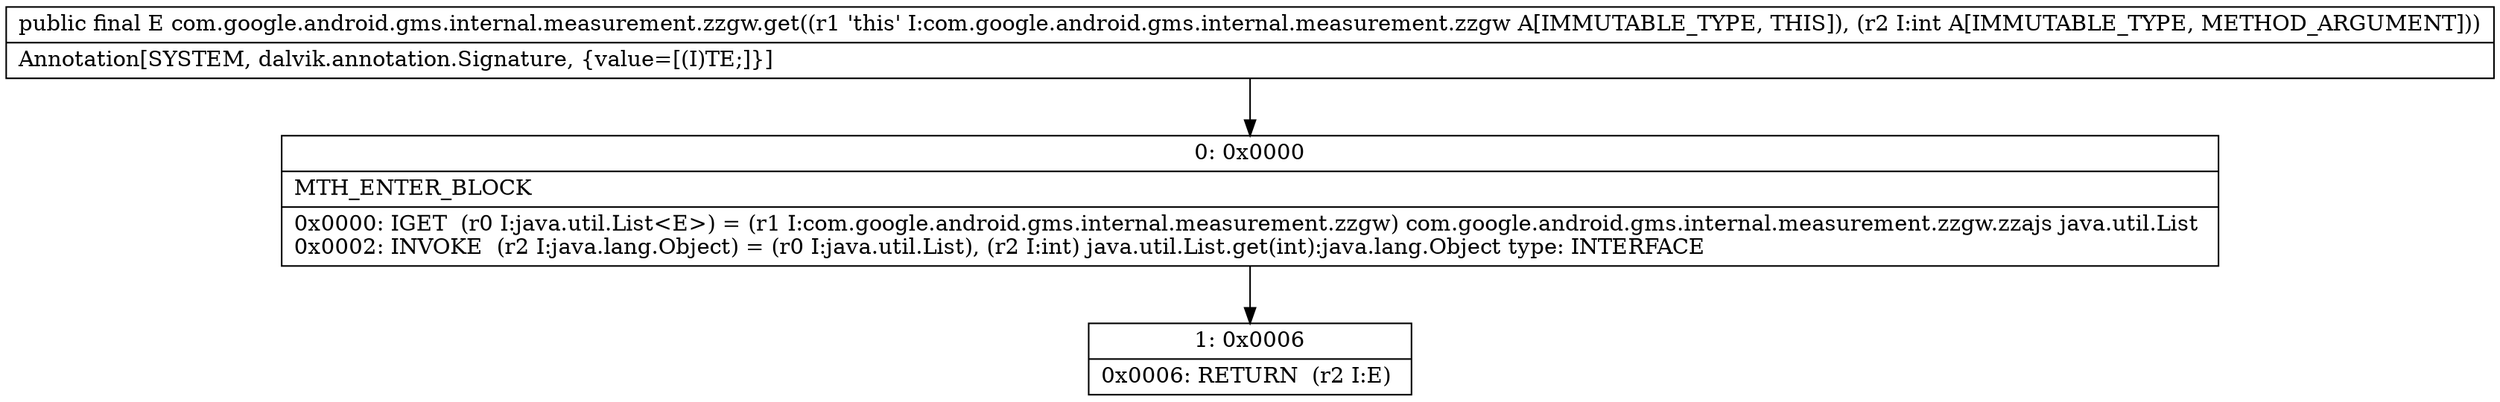 digraph "CFG forcom.google.android.gms.internal.measurement.zzgw.get(I)Ljava\/lang\/Object;" {
Node_0 [shape=record,label="{0\:\ 0x0000|MTH_ENTER_BLOCK\l|0x0000: IGET  (r0 I:java.util.List\<E\>) = (r1 I:com.google.android.gms.internal.measurement.zzgw) com.google.android.gms.internal.measurement.zzgw.zzajs java.util.List \l0x0002: INVOKE  (r2 I:java.lang.Object) = (r0 I:java.util.List), (r2 I:int) java.util.List.get(int):java.lang.Object type: INTERFACE \l}"];
Node_1 [shape=record,label="{1\:\ 0x0006|0x0006: RETURN  (r2 I:E) \l}"];
MethodNode[shape=record,label="{public final E com.google.android.gms.internal.measurement.zzgw.get((r1 'this' I:com.google.android.gms.internal.measurement.zzgw A[IMMUTABLE_TYPE, THIS]), (r2 I:int A[IMMUTABLE_TYPE, METHOD_ARGUMENT]))  | Annotation[SYSTEM, dalvik.annotation.Signature, \{value=[(I)TE;]\}]\l}"];
MethodNode -> Node_0;
Node_0 -> Node_1;
}


